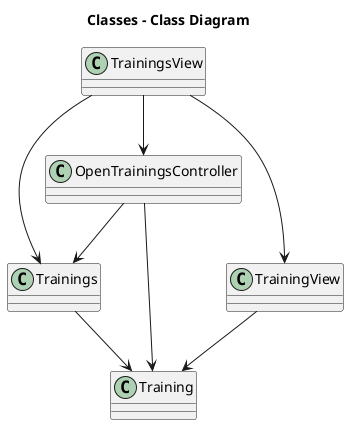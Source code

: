 @startuml

title Classes - Class Diagram

class TrainingsView
class OpenTrainingsController
class Trainings
class Training

TrainingsView --> TrainingView
TrainingsView --> OpenTrainingsController
TrainingsView --> Trainings
OpenTrainingsController --> Trainings
OpenTrainingsController --> Training
Trainings --> Training
TrainingView --> Training
@enduml